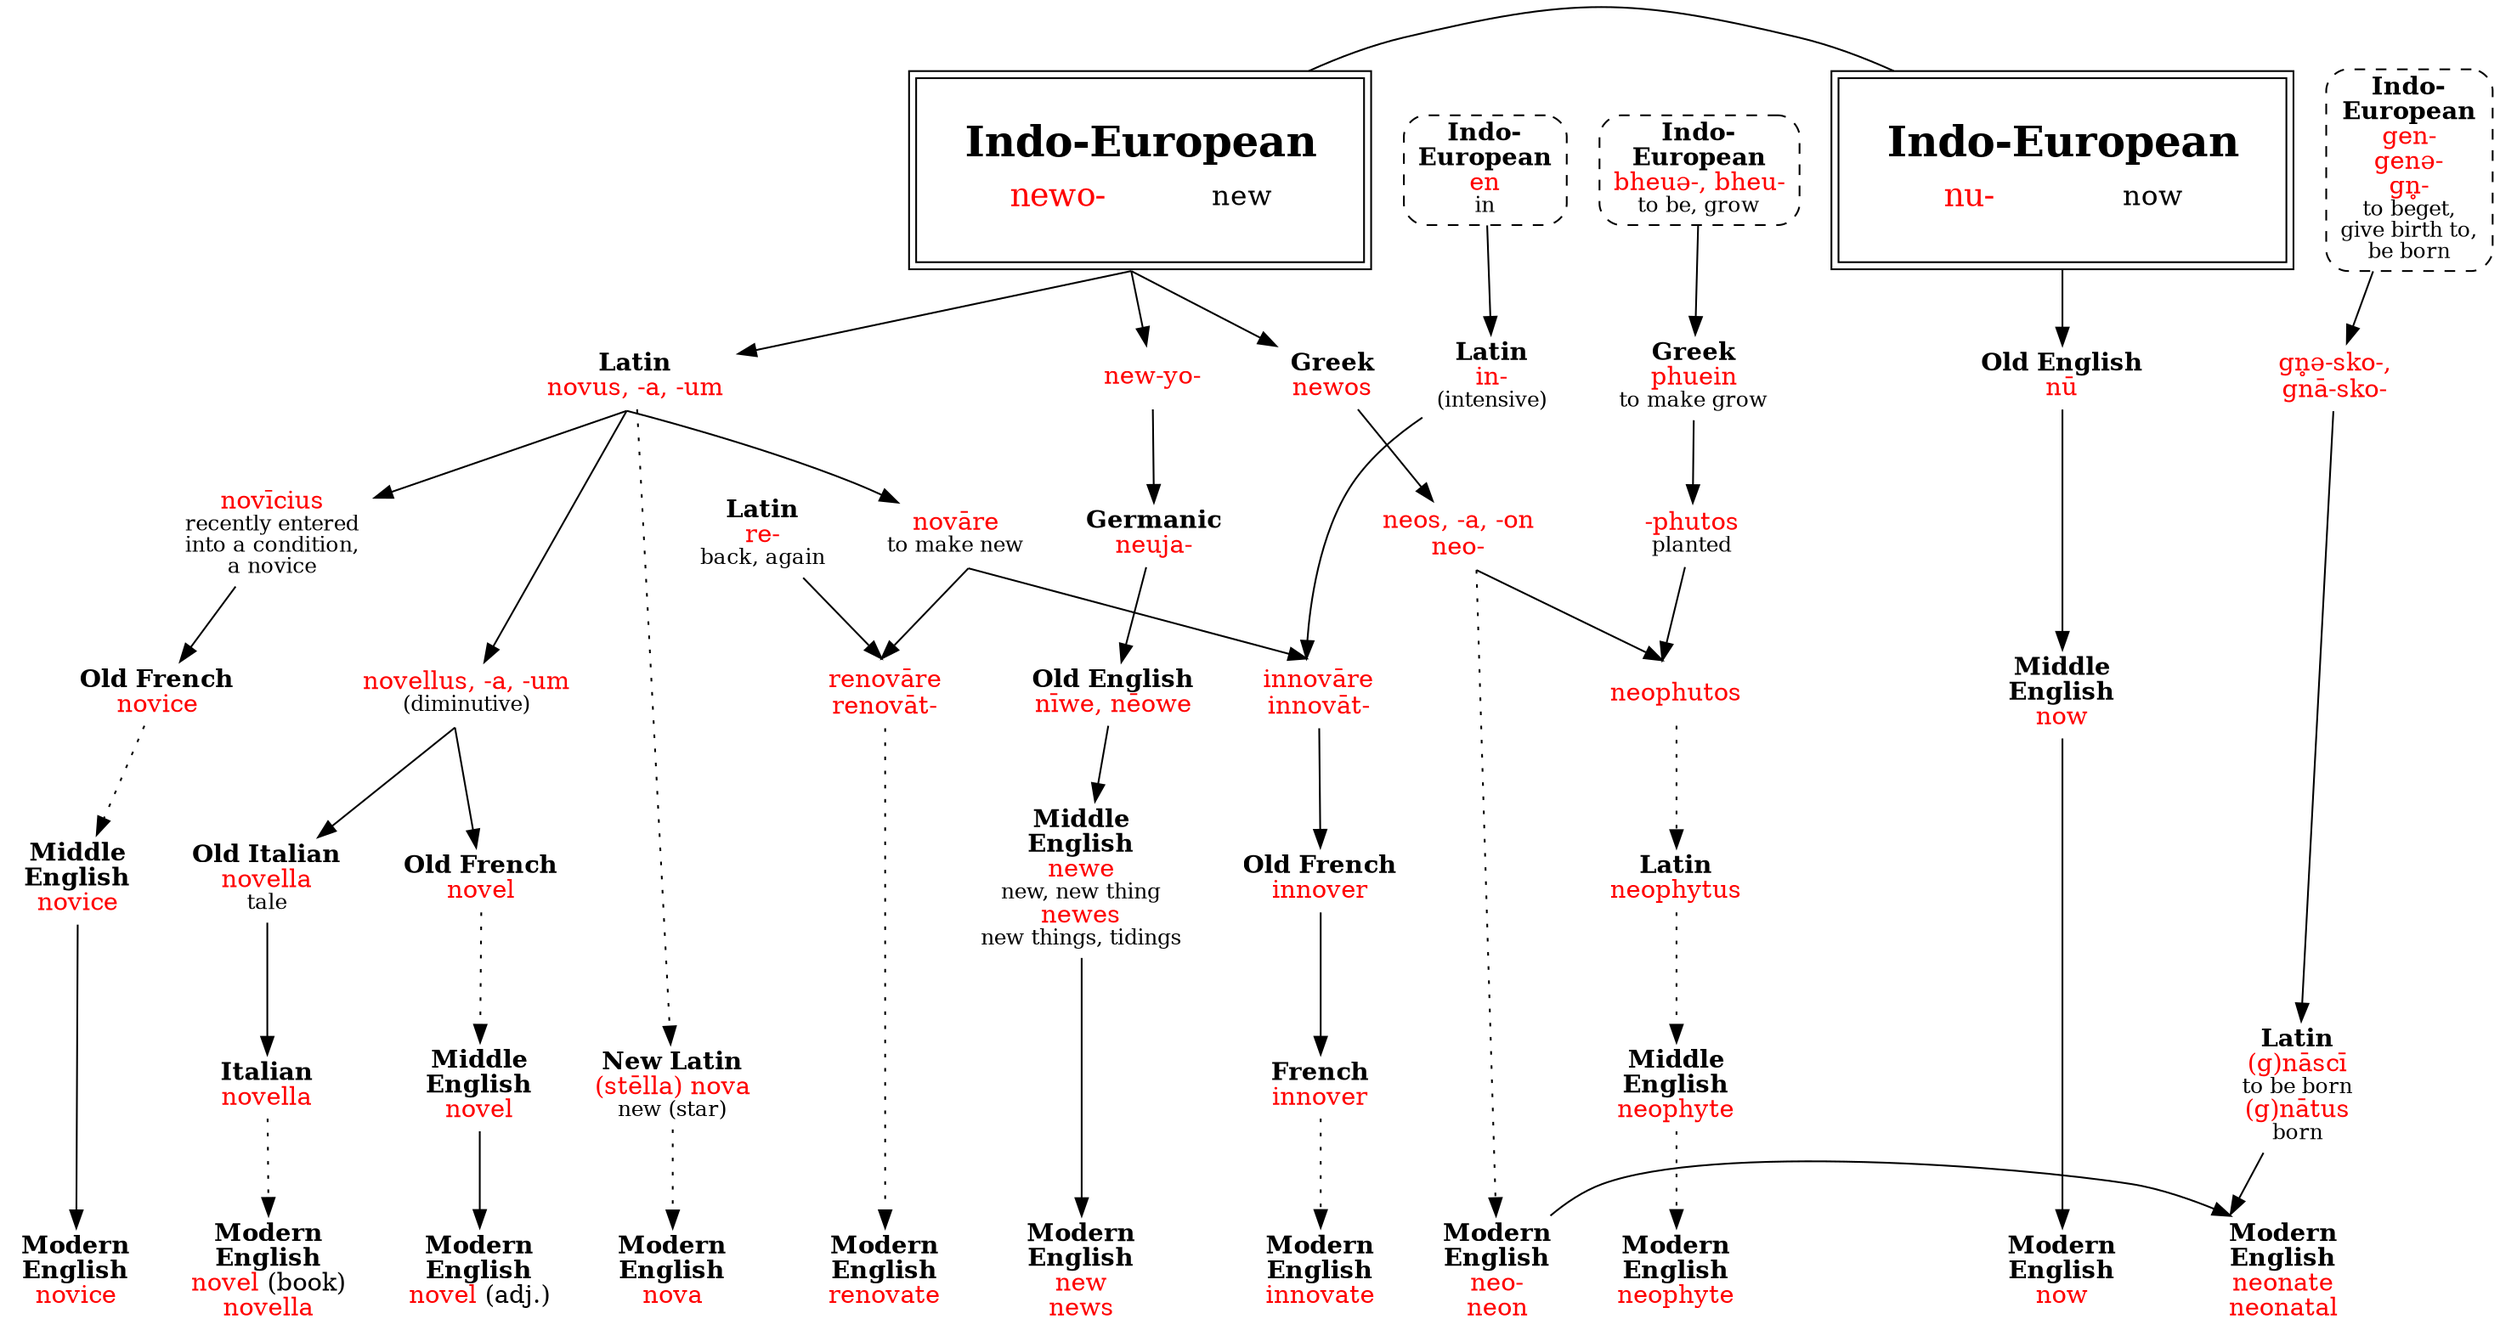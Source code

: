 strict digraph {
/* sources: AHD */
node [shape=none]
newo [label=<<table border="0"><tr><td colspan="2"><font point-size="24"><b>Indo-European</b></font></td></tr><tr><td><font point-size="18" color="red">newo-</font></td><td><font point-size="16">new</font></td></tr></table>> tooltip="Indo-European \"newo-\" new" shape=box peripheries=2 margin=.3]
newyo  [label=<<font color="red">new-yo-</font>>]
newo -> newyo [sametail=1]

nu [label=<<table border="0"><tr><td colspan="2"><font point-size="24"><b>Indo-European</b></font></td></tr><tr><td><font point-size="18" color="red">nu-</font></td><td><font point-size="16">now</font></td></tr></table>> tooltip="Indo-European \"nu-\" now" shape=box peripheries=2 margin=.3]
newo -> nu [arrowhead=none]

/* add supernova by nova? omitted: novation (law), novitiate/noviciate, novercal (of a stepmother), trademarks, Nova Scotia, Nynorsk, neoteric (modern), misoneism, neoteny (biol), neologism (no etym. in AHD), Neolithic (ditto), neophilia? (not in AHD at all), aneroid (Gk "without water") */

/* new */
neujaGm [label=<<b>Germanic</b><br/><font color="red">neuja-</font>>]
niweOE [label=<<b>Old English</b><br/><font color="red">nīwe, nēowe</font>>]
neweME [label=<<b>Middle<br/>English</b><br/><font color="red">newe</font><br/><font point-size="12">new, new thing</font><br/><font color="red">newes</font><br/><font point-size="12">new things, tidings</font>>]
new [label=<<b>Modern<br/>English</b><br/><font color="red">new<br/>news</font>>]
newyo -> neujaGm [samtail=1]
neujaGm -> niweOE -> neweME -> new

/* novel, novella, omitted: novelty */
novusL [label=<<b>Latin</b><br/><font color="red">novus, -a, -um</font>>]
novellusL [label=<<font color="red">novellus, -a, -um</font><br/><font point-size="12">(diminutive)</font>>]
novellaOI [label=<<b>Old Italian</b><br/><font color="red">novella</font><br/><font point-size="12">tale</font>>] // longer meaning
novellaI [label=<<b>Italian</b><br/><font color="red">novella</font>>]
novella [label=<<b>Modern<br/>English</b><br/><font color="red">novel </font>(book)<br/><font color="red">novella</font>>]
newo -> novusL [sametail=1]
novusL -> novellusL [sametail=1]
novellusL -> novellaOI [sametail=1]
novellaOI -> novellaI
novellaI -> novella [style=dotted]
novelOF [label=<<b>Old French</b><br/><font color="red">novel</font>>]
novelME [label=<<b>Middle<br/>English</b><br/><font color="red">novel</font>>]
novel [label=<<b>Modern<br/>English</b><br/><font color="red">novel </font>(adj.)>]
novellusL -> novelOF [sametail=1]
novelOF -> novelME [style=dotted]
novelME -> novel

/* nova */
novaNL [label=<<b>New Latin</b><br/><font color="red">(stēlla) nova</font><br/><font point-size="12">new (star)</font>>]
nova [label=<<b>Modern<br/>English</b><br/><font color="red">nova</font>>]
novusL -> novaNL -> nova [style=dotted]

/* novice, omitted: novitiate */
noviciusL [label=<<font color="red">novīcius</font><br/><font point-size="12">recently entered<br/>into a condition,<br/>a novice</font>>]
noviceOF [label=<<b>Old French</b><br/><font color="red">novice</font>>]
noviceME [label=<<b>Middle<br/>English</b><br/><font color="red">novice</font>>]
novice [label=<<b>Modern<br/>English</b><br/><font color="red">novice</font>>]
novusL -> noviciusL [sametail=1]
noviciusL -> noviceOF
noviceOF -> noviceME [style=dotted]
noviceME -> novice

/* innovate, renovate */
novareL [label=<<font color="red">novāre</font><br/><font point-size="12">to make new</font>>]
novusL -> novareL [sametail=1 samehead=1]
enIE [label=<<b>Indo-<br/>European</b><br/><font color="red">en</font><br/><font point-size="12">in</font>> shape=box style="dashed,rounded" URL="en-in1.svg"]
inL [label=<<b>Latin</b><br/><font color="red">in-</font><br/><font point-size="12">(intensive)</font>>]
enIE -> inL
innovareL [label=<<font color="red">innovāre<br/>innovāt-</font>>]
innoverOF [label=<<b>Old French</b><br/><font color="red">innover</font>>]
innoverF [label=<<b>French</b><br/><font color="red">innover</font>>]
innovate [label=<<b>Modern<br/>English</b><br/><font color="red">innovate</font>>]
inL -> innovareL [samehead=1]
novareL -> innovareL [sametail=1 samehead=1]
innovareL -> innoverOF -> innoverF
innoverF -> innovate [style=dotted]
reL [label=<<b>Latin</b><br/><font color="red">re-</font><br/><font point-size="12">back, again</font>>]
renovareL [label=<<font color="red">renovāre<br/>renovāt-</font>>]
renovate [label=<<b>Modern<br/>English</b><br/><font color="red">renovate</font>>]
reL -> renovareL [samehead=1]
novareL -> renovareL [sametail=1 samehead=1]
renovareL -> renovate [style=dotted]

/* neo-, neon */
newosG [label=<<b>Greek</b><br/><font color="red">newos</font>>]
neosG [label=<<font color="red">neos, -a, -on<br/>neo-</font>>]
neoE [label=<<b>Modern<br/>English</b><br/><font color="red">neo-<br/>neon</font>>]
newo -> newosG [sametail=1]
newosG -> neosG [weight=3]
neosG -> neoE [style=dotted sametail=1]

/* neonate, neonatal */
genIE [label=<<b>Indo-<br/>European</b><br/><font color="red">gen-<br/>genə-<br/>gn̥-</font><br/><font point-size="12">to beget,<br/>give birth to,<br/>be born</font>> shape=box style="dashed,rounded" URL="gen-gnasci.svg"]
gnesko [label=<<font color="red">gn̥ə-sko-,<br/>gnā-sko-</font>>]
gnasciL [label=<<b>Latin</b><br/><font color="red">(g)nāscī</font><br/><font point-size="12">to be born</font><br/><font color="red">(g)nātus</font><br/><font point-size="12">born</font>>]
genIE -> gnesko -> gnasciL
neonate [label=<<b>Modern<br/>English</b><br/><font color="red">neonate<br/>neonatal</font>>]
{ neoE gnasciL } -> neonate [samehead=1]

/* neophyte */
bheuIE [label=<<b>Indo-<br/>European</b><br/><font color="red">bheuə-, bheu-</font><br/><font point-size="12">to be, grow</font>> shape=box style="dashed,rounded" URL="bheu-grow2.svg"]
phueinG [label=<<b>Greek</b><br/><font color="red">phuein</font><br/><font point-size="12">to make grow</font>>]
phutosG [label=<<font color="red">-phutos</font><br/><font point-size="12">planted</font>>]
bheuIE -> phueinG -> phutosG
neophutosG [label=<<font color="red">neophutos</font>>]
neophytusL [label=<<b>Latin</b><br/><font color="red">neophytus</font>>]
neophyteME [label=<<b>Middle<br/>English</b><br/><font color="red">neophyte</font>>]
neophyte [label=<<b>Modern<br/>English</b><br/><font color="red">neophyte</font>>]
neosG -> neophutosG [sametail=1 samehead=1]
phutosG -> neophutosG [samehead=1]
neophutosG -> neophytusL -> neophyteME -> neophyte [style=dotted]

/* now */
nuOE [label=<<b>Old English</b><br/><font color="red">nū</font>>]
nowME [label=<<b>Middle<br/>English</b><br/><font color="red">now</font>>]
now [label=<<b>Modern<br/>English</b><br/><font color="red">now</font>>]
nu -> nuOE -> nowME -> now

{ rank=sink new novella novel nova novice innovate renovate neoE neonate neophyte now }
{ rank=source newo nu genIE bheuIE enIE }
}